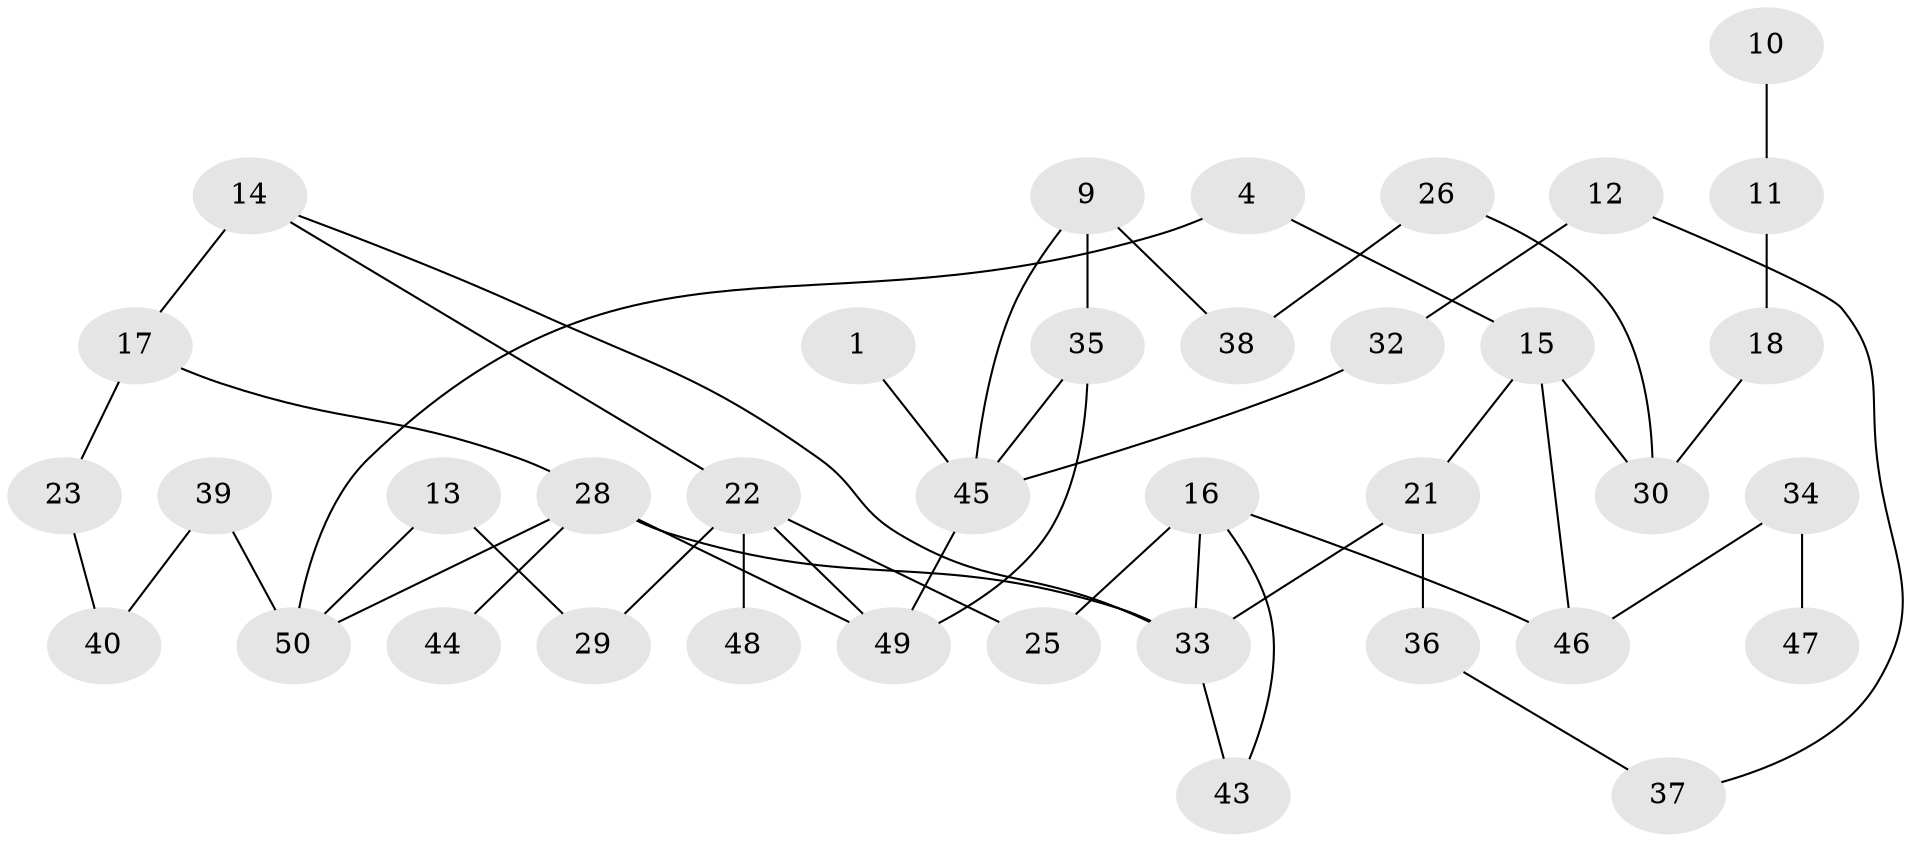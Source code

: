 // original degree distribution, {3: 0.20202020202020202, 4: 0.08080808080808081, 2: 0.32323232323232326, 1: 0.23232323232323232, 0: 0.1111111111111111, 7: 0.010101010101010102, 5: 0.04040404040404041}
// Generated by graph-tools (version 1.1) at 2025/00/03/09/25 03:00:54]
// undirected, 37 vertices, 48 edges
graph export_dot {
graph [start="1"]
  node [color=gray90,style=filled];
  1;
  4;
  9;
  10;
  11;
  12;
  13;
  14;
  15;
  16;
  17;
  18;
  21;
  22;
  23;
  25;
  26;
  28;
  29;
  30;
  32;
  33;
  34;
  35;
  36;
  37;
  38;
  39;
  40;
  43;
  44;
  45;
  46;
  47;
  48;
  49;
  50;
  1 -- 45 [weight=1.0];
  4 -- 15 [weight=1.0];
  4 -- 50 [weight=1.0];
  9 -- 35 [weight=1.0];
  9 -- 38 [weight=1.0];
  9 -- 45 [weight=1.0];
  10 -- 11 [weight=1.0];
  11 -- 18 [weight=1.0];
  12 -- 32 [weight=1.0];
  12 -- 37 [weight=1.0];
  13 -- 29 [weight=1.0];
  13 -- 50 [weight=1.0];
  14 -- 17 [weight=1.0];
  14 -- 22 [weight=1.0];
  14 -- 33 [weight=1.0];
  15 -- 21 [weight=1.0];
  15 -- 30 [weight=1.0];
  15 -- 46 [weight=2.0];
  16 -- 25 [weight=1.0];
  16 -- 33 [weight=2.0];
  16 -- 43 [weight=1.0];
  16 -- 46 [weight=1.0];
  17 -- 23 [weight=1.0];
  17 -- 28 [weight=1.0];
  18 -- 30 [weight=1.0];
  21 -- 33 [weight=1.0];
  21 -- 36 [weight=1.0];
  22 -- 25 [weight=1.0];
  22 -- 29 [weight=1.0];
  22 -- 48 [weight=1.0];
  22 -- 49 [weight=1.0];
  23 -- 40 [weight=1.0];
  26 -- 30 [weight=1.0];
  26 -- 38 [weight=1.0];
  28 -- 33 [weight=1.0];
  28 -- 44 [weight=1.0];
  28 -- 49 [weight=1.0];
  28 -- 50 [weight=1.0];
  32 -- 45 [weight=2.0];
  33 -- 43 [weight=1.0];
  34 -- 46 [weight=1.0];
  34 -- 47 [weight=1.0];
  35 -- 45 [weight=1.0];
  35 -- 49 [weight=1.0];
  36 -- 37 [weight=1.0];
  39 -- 40 [weight=1.0];
  39 -- 50 [weight=2.0];
  45 -- 49 [weight=1.0];
}
